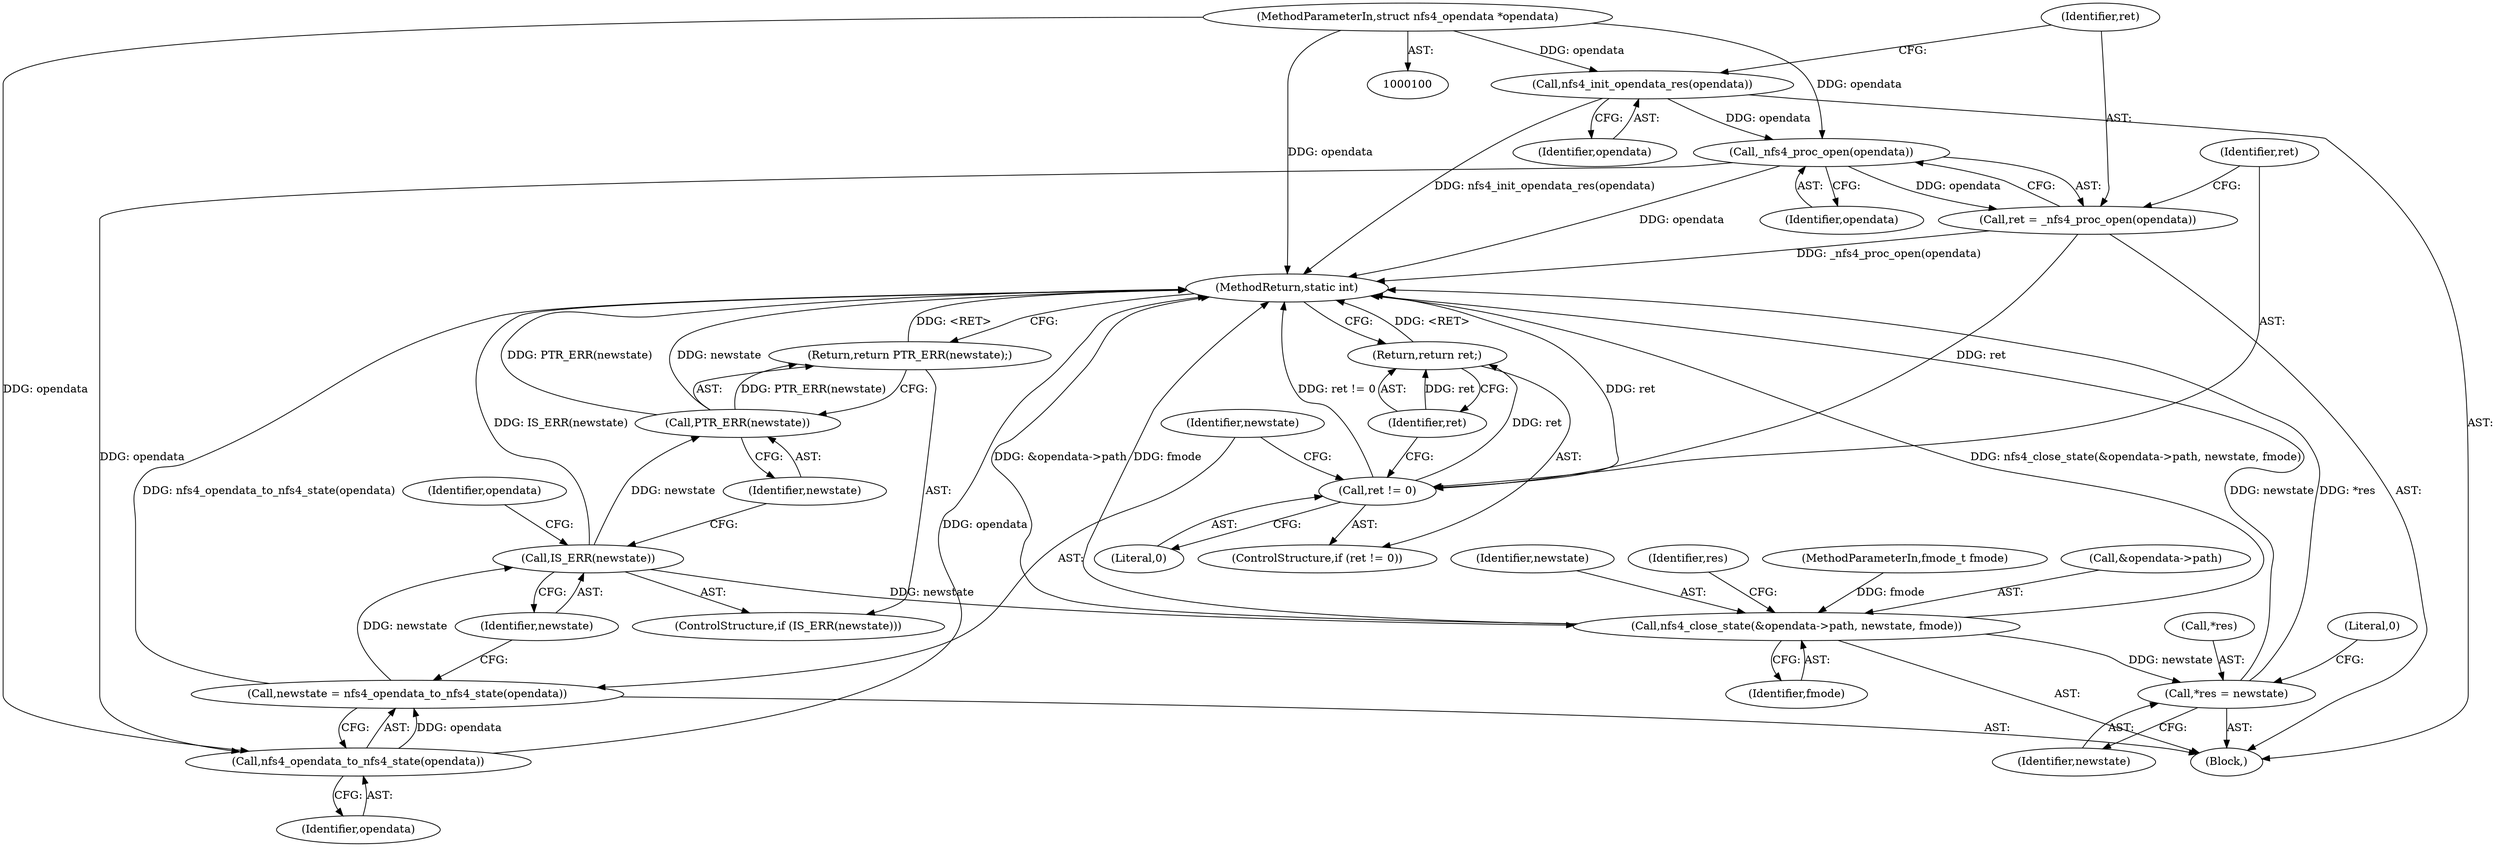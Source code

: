 digraph "0_linux_dc0b027dfadfcb8a5504f7d8052754bf8d501ab9_13@API" {
"1000145" [label="(Call,_nfs4_proc_open(opendata))"];
"1000141" [label="(Call,nfs4_init_opendata_res(opendata))"];
"1000101" [label="(MethodParameterIn,struct nfs4_opendata *opendata)"];
"1000143" [label="(Call,ret = _nfs4_proc_open(opendata))"];
"1000148" [label="(Call,ret != 0)"];
"1000151" [label="(Return,return ret;)"];
"1000155" [label="(Call,nfs4_opendata_to_nfs4_state(opendata))"];
"1000153" [label="(Call,newstate = nfs4_opendata_to_nfs4_state(opendata))"];
"1000158" [label="(Call,IS_ERR(newstate))"];
"1000161" [label="(Call,PTR_ERR(newstate))"];
"1000160" [label="(Return,return PTR_ERR(newstate);)"];
"1000163" [label="(Call,nfs4_close_state(&opendata->path, newstate, fmode))"];
"1000170" [label="(Call,*res = newstate)"];
"1000145" [label="(Call,_nfs4_proc_open(opendata))"];
"1000173" [label="(Identifier,newstate)"];
"1000169" [label="(Identifier,fmode)"];
"1000168" [label="(Identifier,newstate)"];
"1000159" [label="(Identifier,newstate)"];
"1000141" [label="(Call,nfs4_init_opendata_res(opendata))"];
"1000104" [label="(Block,)"];
"1000151" [label="(Return,return ret;)"];
"1000172" [label="(Identifier,res)"];
"1000143" [label="(Call,ret = _nfs4_proc_open(opendata))"];
"1000102" [label="(MethodParameterIn,fmode_t fmode)"];
"1000155" [label="(Call,nfs4_opendata_to_nfs4_state(opendata))"];
"1000175" [label="(Literal,0)"];
"1000153" [label="(Call,newstate = nfs4_opendata_to_nfs4_state(opendata))"];
"1000150" [label="(Literal,0)"];
"1000152" [label="(Identifier,ret)"];
"1000156" [label="(Identifier,opendata)"];
"1000101" [label="(MethodParameterIn,struct nfs4_opendata *opendata)"];
"1000163" [label="(Call,nfs4_close_state(&opendata->path, newstate, fmode))"];
"1000171" [label="(Call,*res)"];
"1000162" [label="(Identifier,newstate)"];
"1000160" [label="(Return,return PTR_ERR(newstate);)"];
"1000176" [label="(MethodReturn,static int)"];
"1000166" [label="(Identifier,opendata)"];
"1000158" [label="(Call,IS_ERR(newstate))"];
"1000154" [label="(Identifier,newstate)"];
"1000157" [label="(ControlStructure,if (IS_ERR(newstate)))"];
"1000147" [label="(ControlStructure,if (ret != 0))"];
"1000170" [label="(Call,*res = newstate)"];
"1000144" [label="(Identifier,ret)"];
"1000164" [label="(Call,&opendata->path)"];
"1000149" [label="(Identifier,ret)"];
"1000146" [label="(Identifier,opendata)"];
"1000142" [label="(Identifier,opendata)"];
"1000161" [label="(Call,PTR_ERR(newstate))"];
"1000148" [label="(Call,ret != 0)"];
"1000145" -> "1000143"  [label="AST: "];
"1000145" -> "1000146"  [label="CFG: "];
"1000146" -> "1000145"  [label="AST: "];
"1000143" -> "1000145"  [label="CFG: "];
"1000145" -> "1000176"  [label="DDG: opendata"];
"1000145" -> "1000143"  [label="DDG: opendata"];
"1000141" -> "1000145"  [label="DDG: opendata"];
"1000101" -> "1000145"  [label="DDG: opendata"];
"1000145" -> "1000155"  [label="DDG: opendata"];
"1000141" -> "1000104"  [label="AST: "];
"1000141" -> "1000142"  [label="CFG: "];
"1000142" -> "1000141"  [label="AST: "];
"1000144" -> "1000141"  [label="CFG: "];
"1000141" -> "1000176"  [label="DDG: nfs4_init_opendata_res(opendata)"];
"1000101" -> "1000141"  [label="DDG: opendata"];
"1000101" -> "1000100"  [label="AST: "];
"1000101" -> "1000176"  [label="DDG: opendata"];
"1000101" -> "1000155"  [label="DDG: opendata"];
"1000143" -> "1000104"  [label="AST: "];
"1000144" -> "1000143"  [label="AST: "];
"1000149" -> "1000143"  [label="CFG: "];
"1000143" -> "1000176"  [label="DDG: _nfs4_proc_open(opendata)"];
"1000143" -> "1000148"  [label="DDG: ret"];
"1000148" -> "1000147"  [label="AST: "];
"1000148" -> "1000150"  [label="CFG: "];
"1000149" -> "1000148"  [label="AST: "];
"1000150" -> "1000148"  [label="AST: "];
"1000152" -> "1000148"  [label="CFG: "];
"1000154" -> "1000148"  [label="CFG: "];
"1000148" -> "1000176"  [label="DDG: ret"];
"1000148" -> "1000176"  [label="DDG: ret != 0"];
"1000148" -> "1000151"  [label="DDG: ret"];
"1000151" -> "1000147"  [label="AST: "];
"1000151" -> "1000152"  [label="CFG: "];
"1000152" -> "1000151"  [label="AST: "];
"1000176" -> "1000151"  [label="CFG: "];
"1000151" -> "1000176"  [label="DDG: <RET>"];
"1000152" -> "1000151"  [label="DDG: ret"];
"1000155" -> "1000153"  [label="AST: "];
"1000155" -> "1000156"  [label="CFG: "];
"1000156" -> "1000155"  [label="AST: "];
"1000153" -> "1000155"  [label="CFG: "];
"1000155" -> "1000176"  [label="DDG: opendata"];
"1000155" -> "1000153"  [label="DDG: opendata"];
"1000153" -> "1000104"  [label="AST: "];
"1000154" -> "1000153"  [label="AST: "];
"1000159" -> "1000153"  [label="CFG: "];
"1000153" -> "1000176"  [label="DDG: nfs4_opendata_to_nfs4_state(opendata)"];
"1000153" -> "1000158"  [label="DDG: newstate"];
"1000158" -> "1000157"  [label="AST: "];
"1000158" -> "1000159"  [label="CFG: "];
"1000159" -> "1000158"  [label="AST: "];
"1000162" -> "1000158"  [label="CFG: "];
"1000166" -> "1000158"  [label="CFG: "];
"1000158" -> "1000176"  [label="DDG: IS_ERR(newstate)"];
"1000158" -> "1000161"  [label="DDG: newstate"];
"1000158" -> "1000163"  [label="DDG: newstate"];
"1000161" -> "1000160"  [label="AST: "];
"1000161" -> "1000162"  [label="CFG: "];
"1000162" -> "1000161"  [label="AST: "];
"1000160" -> "1000161"  [label="CFG: "];
"1000161" -> "1000176"  [label="DDG: PTR_ERR(newstate)"];
"1000161" -> "1000176"  [label="DDG: newstate"];
"1000161" -> "1000160"  [label="DDG: PTR_ERR(newstate)"];
"1000160" -> "1000157"  [label="AST: "];
"1000176" -> "1000160"  [label="CFG: "];
"1000160" -> "1000176"  [label="DDG: <RET>"];
"1000163" -> "1000104"  [label="AST: "];
"1000163" -> "1000169"  [label="CFG: "];
"1000164" -> "1000163"  [label="AST: "];
"1000168" -> "1000163"  [label="AST: "];
"1000169" -> "1000163"  [label="AST: "];
"1000172" -> "1000163"  [label="CFG: "];
"1000163" -> "1000176"  [label="DDG: &opendata->path"];
"1000163" -> "1000176"  [label="DDG: fmode"];
"1000163" -> "1000176"  [label="DDG: nfs4_close_state(&opendata->path, newstate, fmode)"];
"1000102" -> "1000163"  [label="DDG: fmode"];
"1000163" -> "1000170"  [label="DDG: newstate"];
"1000170" -> "1000104"  [label="AST: "];
"1000170" -> "1000173"  [label="CFG: "];
"1000171" -> "1000170"  [label="AST: "];
"1000173" -> "1000170"  [label="AST: "];
"1000175" -> "1000170"  [label="CFG: "];
"1000170" -> "1000176"  [label="DDG: newstate"];
"1000170" -> "1000176"  [label="DDG: *res"];
}
